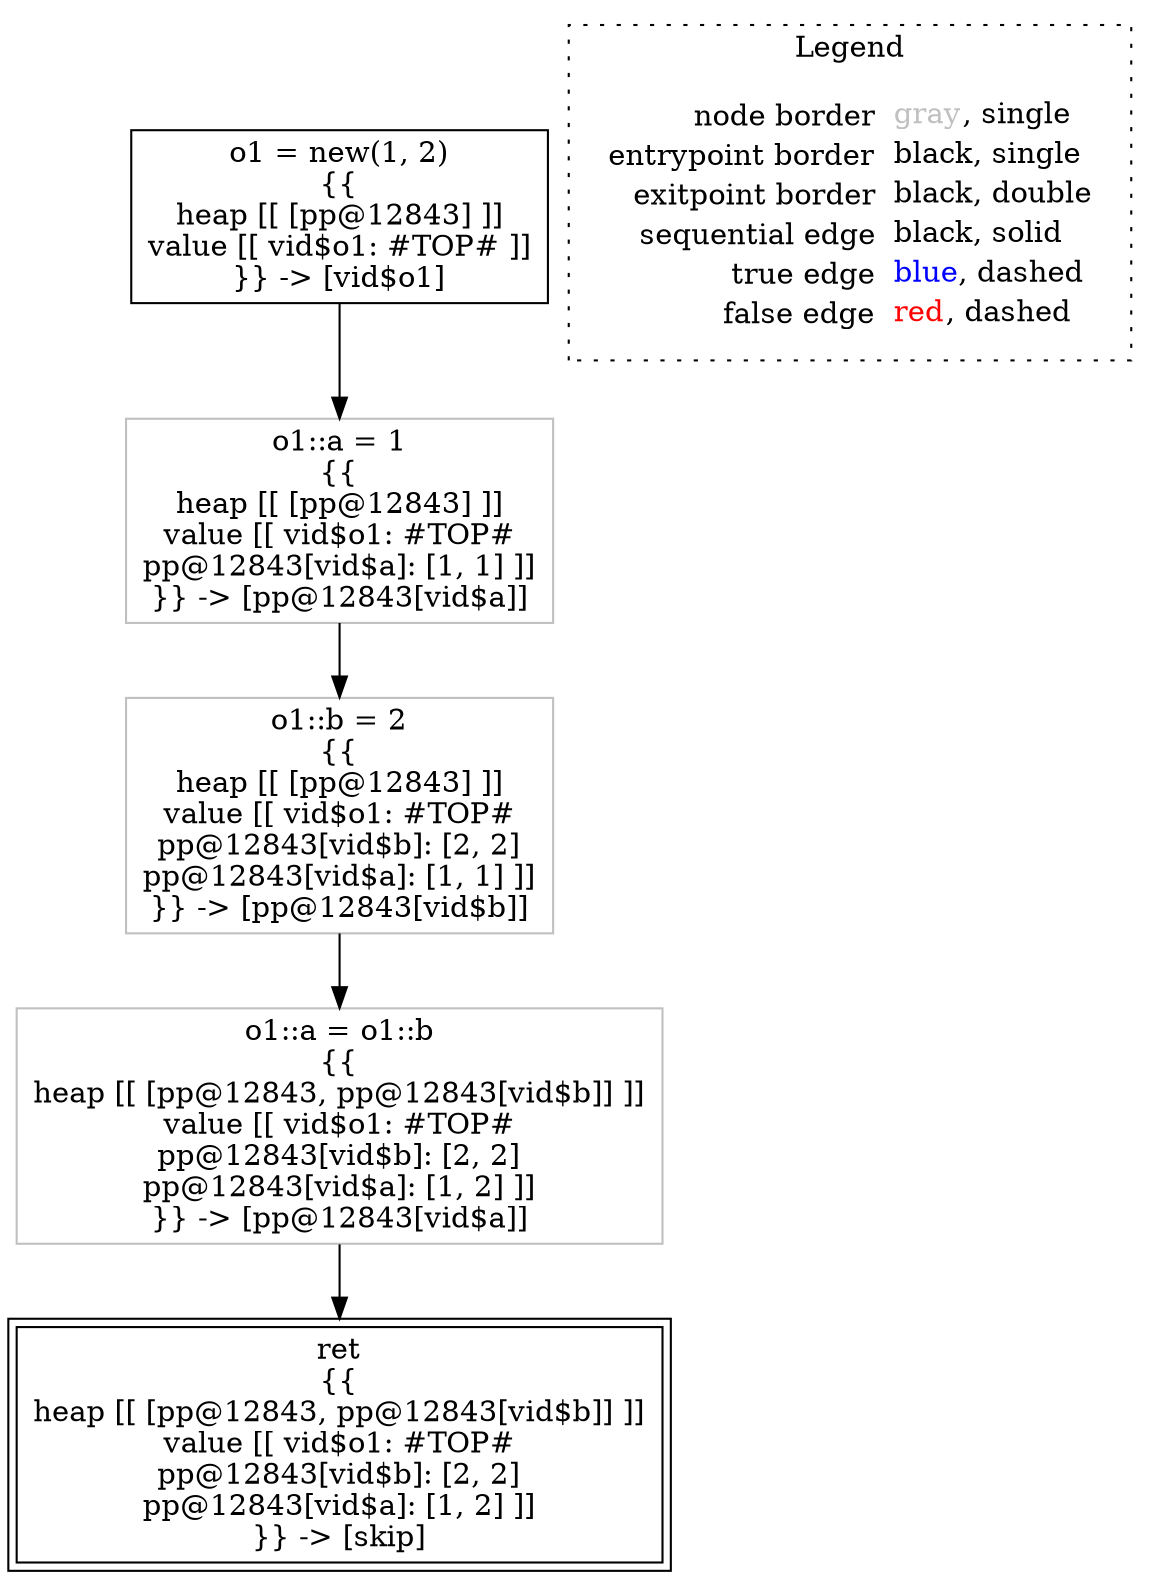 digraph {
	"node0" [shape="rect",color="black",label=<o1 = new(1, 2)<BR/>{{<BR/>heap [[ [pp@12843] ]]<BR/>value [[ vid$o1: #TOP# ]]<BR/>}} -&gt; [vid$o1]>];
	"node1" [shape="rect",color="gray",label=<o1::a = o1::b<BR/>{{<BR/>heap [[ [pp@12843, pp@12843[vid$b]] ]]<BR/>value [[ vid$o1: #TOP#<BR/>pp@12843[vid$b]: [2, 2]<BR/>pp@12843[vid$a]: [1, 2] ]]<BR/>}} -&gt; [pp@12843[vid$a]]>];
	"node2" [shape="rect",color="gray",label=<o1::a = 1<BR/>{{<BR/>heap [[ [pp@12843] ]]<BR/>value [[ vid$o1: #TOP#<BR/>pp@12843[vid$a]: [1, 1] ]]<BR/>}} -&gt; [pp@12843[vid$a]]>];
	"node3" [shape="rect",color="gray",label=<o1::b = 2<BR/>{{<BR/>heap [[ [pp@12843] ]]<BR/>value [[ vid$o1: #TOP#<BR/>pp@12843[vid$b]: [2, 2]<BR/>pp@12843[vid$a]: [1, 1] ]]<BR/>}} -&gt; [pp@12843[vid$b]]>];
	"node4" [shape="rect",color="black",peripheries="2",label=<ret<BR/>{{<BR/>heap [[ [pp@12843, pp@12843[vid$b]] ]]<BR/>value [[ vid$o1: #TOP#<BR/>pp@12843[vid$b]: [2, 2]<BR/>pp@12843[vid$a]: [1, 2] ]]<BR/>}} -&gt; [skip]>];
	"node1" -> "node4" [color="black"];
	"node2" -> "node3" [color="black"];
	"node3" -> "node1" [color="black"];
	"node0" -> "node2" [color="black"];
subgraph cluster_legend {
	label="Legend";
	style=dotted;
	node [shape=plaintext];
	"legend" [label=<<table border="0" cellpadding="2" cellspacing="0" cellborder="0"><tr><td align="right">node border&nbsp;</td><td align="left"><font color="gray">gray</font>, single</td></tr><tr><td align="right">entrypoint border&nbsp;</td><td align="left"><font color="black">black</font>, single</td></tr><tr><td align="right">exitpoint border&nbsp;</td><td align="left"><font color="black">black</font>, double</td></tr><tr><td align="right">sequential edge&nbsp;</td><td align="left"><font color="black">black</font>, solid</td></tr><tr><td align="right">true edge&nbsp;</td><td align="left"><font color="blue">blue</font>, dashed</td></tr><tr><td align="right">false edge&nbsp;</td><td align="left"><font color="red">red</font>, dashed</td></tr></table>>];
}

}
